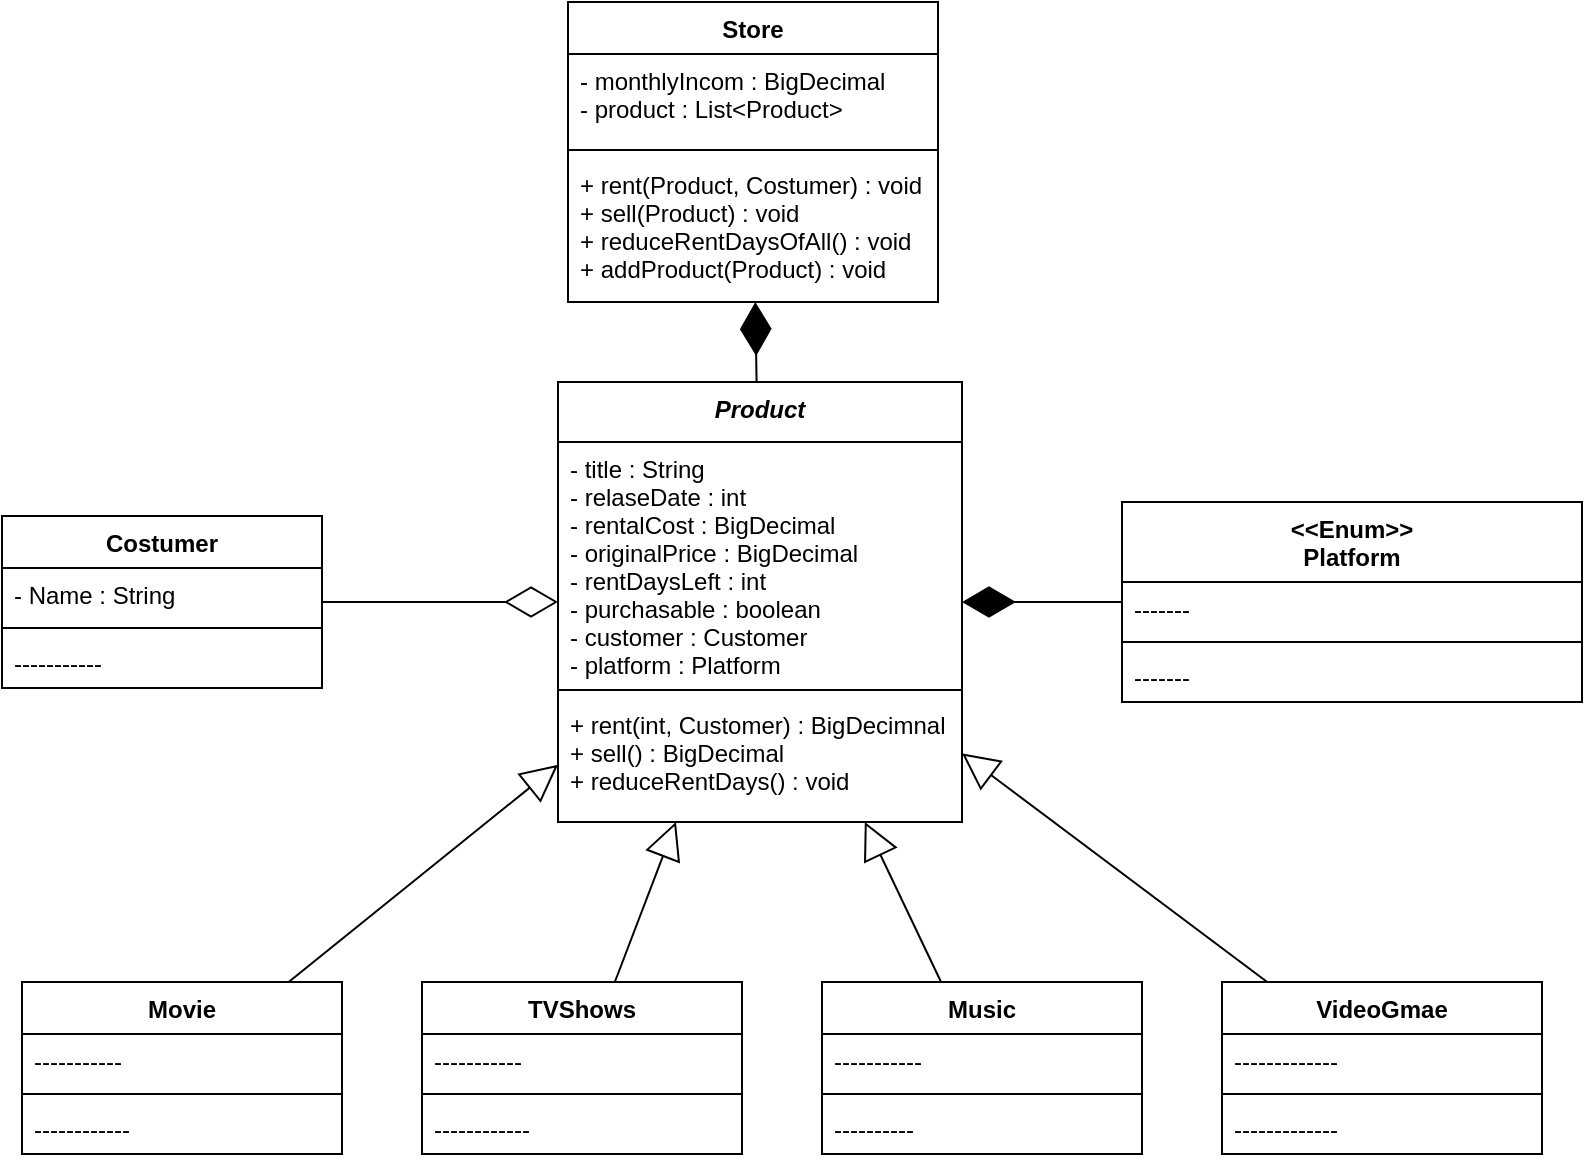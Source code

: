 <mxfile version="17.4.6" type="github">
  <diagram id="VJGHAaBp5tEj5jNFr9uY" name="Page-1">
    <mxGraphModel dx="1350" dy="764" grid="1" gridSize="10" guides="1" tooltips="1" connect="1" arrows="1" fold="1" page="1" pageScale="1" pageWidth="850" pageHeight="1100" math="0" shadow="0">
      <root>
        <mxCell id="0" />
        <mxCell id="1" parent="0" />
        <mxCell id="VvutQgffA3wiXfEy-1R5-1" value="Store" style="swimlane;fontStyle=1;align=center;verticalAlign=top;childLayout=stackLayout;horizontal=1;startSize=26;horizontalStack=0;resizeParent=1;resizeParentMax=0;resizeLast=0;collapsible=1;marginBottom=0;" vertex="1" parent="1">
          <mxGeometry x="333" y="40" width="185" height="150" as="geometry" />
        </mxCell>
        <mxCell id="VvutQgffA3wiXfEy-1R5-2" value="- monthlyIncom : BigDecimal&#xa;- product : List&lt;Product&gt;&#xa;" style="text;strokeColor=none;fillColor=none;align=left;verticalAlign=top;spacingLeft=4;spacingRight=4;overflow=hidden;rotatable=0;points=[[0,0.5],[1,0.5]];portConstraint=eastwest;" vertex="1" parent="VvutQgffA3wiXfEy-1R5-1">
          <mxGeometry y="26" width="185" height="44" as="geometry" />
        </mxCell>
        <mxCell id="VvutQgffA3wiXfEy-1R5-3" value="" style="line;strokeWidth=1;fillColor=none;align=left;verticalAlign=middle;spacingTop=-1;spacingLeft=3;spacingRight=3;rotatable=0;labelPosition=right;points=[];portConstraint=eastwest;" vertex="1" parent="VvutQgffA3wiXfEy-1R5-1">
          <mxGeometry y="70" width="185" height="8" as="geometry" />
        </mxCell>
        <mxCell id="VvutQgffA3wiXfEy-1R5-4" value="+ rent(Product, Costumer) : void&#xa;+ sell(Product) : void&#xa;+ reduceRentDaysOfAll() : void&#xa;+ addProduct(Product) : void&#xa;" style="text;strokeColor=none;fillColor=none;align=left;verticalAlign=top;spacingLeft=4;spacingRight=4;overflow=hidden;rotatable=0;points=[[0,0.5],[1,0.5]];portConstraint=eastwest;" vertex="1" parent="VvutQgffA3wiXfEy-1R5-1">
          <mxGeometry y="78" width="185" height="72" as="geometry" />
        </mxCell>
        <mxCell id="VvutQgffA3wiXfEy-1R5-17" value="Product" style="swimlane;fontStyle=3;align=center;verticalAlign=top;childLayout=stackLayout;horizontal=1;startSize=30;horizontalStack=0;resizeParent=1;resizeParentMax=0;resizeLast=0;collapsible=1;marginBottom=0;" vertex="1" parent="1">
          <mxGeometry x="328" y="230" width="202" height="220" as="geometry" />
        </mxCell>
        <mxCell id="VvutQgffA3wiXfEy-1R5-18" value="- title : String&#xa;- relaseDate : int&#xa;- rentalCost : BigDecimal&#xa;- originalPrice : BigDecimal&#xa;- rentDaysLeft : int&#xa;- purchasable : boolean&#xa;- customer : Customer&#xa;- platform : Platform&#xa;&#xa;" style="text;strokeColor=none;fillColor=none;align=left;verticalAlign=top;spacingLeft=4;spacingRight=4;overflow=hidden;rotatable=0;points=[[0,0.5],[1,0.5]];portConstraint=eastwest;" vertex="1" parent="VvutQgffA3wiXfEy-1R5-17">
          <mxGeometry y="30" width="202" height="120" as="geometry" />
        </mxCell>
        <mxCell id="VvutQgffA3wiXfEy-1R5-19" value="" style="line;strokeWidth=1;fillColor=none;align=left;verticalAlign=middle;spacingTop=-1;spacingLeft=3;spacingRight=3;rotatable=0;labelPosition=right;points=[];portConstraint=eastwest;" vertex="1" parent="VvutQgffA3wiXfEy-1R5-17">
          <mxGeometry y="150" width="202" height="8" as="geometry" />
        </mxCell>
        <mxCell id="VvutQgffA3wiXfEy-1R5-20" value="+ rent(int, Customer) : BigDecimnal&#xa;+ sell() : BigDecimal&#xa;+ reduceRentDays() : void&#xa;" style="text;strokeColor=none;fillColor=none;align=left;verticalAlign=top;spacingLeft=4;spacingRight=4;overflow=hidden;rotatable=0;points=[[0,0.5],[1,0.5]];portConstraint=eastwest;" vertex="1" parent="VvutQgffA3wiXfEy-1R5-17">
          <mxGeometry y="158" width="202" height="62" as="geometry" />
        </mxCell>
        <mxCell id="VvutQgffA3wiXfEy-1R5-22" value="" style="endArrow=diamondThin;endFill=1;endSize=24;html=1;rounded=0;" edge="1" parent="1" source="VvutQgffA3wiXfEy-1R5-17" target="VvutQgffA3wiXfEy-1R5-1">
          <mxGeometry width="160" relative="1" as="geometry">
            <mxPoint x="340" y="300" as="sourcePoint" />
            <mxPoint x="500" y="300" as="targetPoint" />
          </mxGeometry>
        </mxCell>
        <mxCell id="VvutQgffA3wiXfEy-1R5-23" value="Movie" style="swimlane;fontStyle=1;align=center;verticalAlign=top;childLayout=stackLayout;horizontal=1;startSize=26;horizontalStack=0;resizeParent=1;resizeParentMax=0;resizeLast=0;collapsible=1;marginBottom=0;" vertex="1" parent="1">
          <mxGeometry x="60" y="530" width="160" height="86" as="geometry" />
        </mxCell>
        <mxCell id="VvutQgffA3wiXfEy-1R5-24" value="-----------" style="text;strokeColor=none;fillColor=none;align=left;verticalAlign=top;spacingLeft=4;spacingRight=4;overflow=hidden;rotatable=0;points=[[0,0.5],[1,0.5]];portConstraint=eastwest;" vertex="1" parent="VvutQgffA3wiXfEy-1R5-23">
          <mxGeometry y="26" width="160" height="26" as="geometry" />
        </mxCell>
        <mxCell id="VvutQgffA3wiXfEy-1R5-25" value="" style="line;strokeWidth=1;fillColor=none;align=left;verticalAlign=middle;spacingTop=-1;spacingLeft=3;spacingRight=3;rotatable=0;labelPosition=right;points=[];portConstraint=eastwest;" vertex="1" parent="VvutQgffA3wiXfEy-1R5-23">
          <mxGeometry y="52" width="160" height="8" as="geometry" />
        </mxCell>
        <mxCell id="VvutQgffA3wiXfEy-1R5-26" value="------------" style="text;strokeColor=none;fillColor=none;align=left;verticalAlign=top;spacingLeft=4;spacingRight=4;overflow=hidden;rotatable=0;points=[[0,0.5],[1,0.5]];portConstraint=eastwest;" vertex="1" parent="VvutQgffA3wiXfEy-1R5-23">
          <mxGeometry y="60" width="160" height="26" as="geometry" />
        </mxCell>
        <mxCell id="VvutQgffA3wiXfEy-1R5-27" value="TVShows" style="swimlane;fontStyle=1;align=center;verticalAlign=top;childLayout=stackLayout;horizontal=1;startSize=26;horizontalStack=0;resizeParent=1;resizeParentMax=0;resizeLast=0;collapsible=1;marginBottom=0;" vertex="1" parent="1">
          <mxGeometry x="260" y="530" width="160" height="86" as="geometry" />
        </mxCell>
        <mxCell id="VvutQgffA3wiXfEy-1R5-28" value="-----------" style="text;strokeColor=none;fillColor=none;align=left;verticalAlign=top;spacingLeft=4;spacingRight=4;overflow=hidden;rotatable=0;points=[[0,0.5],[1,0.5]];portConstraint=eastwest;" vertex="1" parent="VvutQgffA3wiXfEy-1R5-27">
          <mxGeometry y="26" width="160" height="26" as="geometry" />
        </mxCell>
        <mxCell id="VvutQgffA3wiXfEy-1R5-29" value="" style="line;strokeWidth=1;fillColor=none;align=left;verticalAlign=middle;spacingTop=-1;spacingLeft=3;spacingRight=3;rotatable=0;labelPosition=right;points=[];portConstraint=eastwest;" vertex="1" parent="VvutQgffA3wiXfEy-1R5-27">
          <mxGeometry y="52" width="160" height="8" as="geometry" />
        </mxCell>
        <mxCell id="VvutQgffA3wiXfEy-1R5-30" value="------------" style="text;strokeColor=none;fillColor=none;align=left;verticalAlign=top;spacingLeft=4;spacingRight=4;overflow=hidden;rotatable=0;points=[[0,0.5],[1,0.5]];portConstraint=eastwest;" vertex="1" parent="VvutQgffA3wiXfEy-1R5-27">
          <mxGeometry y="60" width="160" height="26" as="geometry" />
        </mxCell>
        <mxCell id="VvutQgffA3wiXfEy-1R5-31" value="Music" style="swimlane;fontStyle=1;align=center;verticalAlign=top;childLayout=stackLayout;horizontal=1;startSize=26;horizontalStack=0;resizeParent=1;resizeParentMax=0;resizeLast=0;collapsible=1;marginBottom=0;" vertex="1" parent="1">
          <mxGeometry x="460" y="530" width="160" height="86" as="geometry" />
        </mxCell>
        <mxCell id="VvutQgffA3wiXfEy-1R5-32" value="-----------" style="text;strokeColor=none;fillColor=none;align=left;verticalAlign=top;spacingLeft=4;spacingRight=4;overflow=hidden;rotatable=0;points=[[0,0.5],[1,0.5]];portConstraint=eastwest;" vertex="1" parent="VvutQgffA3wiXfEy-1R5-31">
          <mxGeometry y="26" width="160" height="26" as="geometry" />
        </mxCell>
        <mxCell id="VvutQgffA3wiXfEy-1R5-33" value="" style="line;strokeWidth=1;fillColor=none;align=left;verticalAlign=middle;spacingTop=-1;spacingLeft=3;spacingRight=3;rotatable=0;labelPosition=right;points=[];portConstraint=eastwest;" vertex="1" parent="VvutQgffA3wiXfEy-1R5-31">
          <mxGeometry y="52" width="160" height="8" as="geometry" />
        </mxCell>
        <mxCell id="VvutQgffA3wiXfEy-1R5-34" value="----------" style="text;strokeColor=none;fillColor=none;align=left;verticalAlign=top;spacingLeft=4;spacingRight=4;overflow=hidden;rotatable=0;points=[[0,0.5],[1,0.5]];portConstraint=eastwest;" vertex="1" parent="VvutQgffA3wiXfEy-1R5-31">
          <mxGeometry y="60" width="160" height="26" as="geometry" />
        </mxCell>
        <mxCell id="VvutQgffA3wiXfEy-1R5-35" value="VideoGmae" style="swimlane;fontStyle=1;align=center;verticalAlign=top;childLayout=stackLayout;horizontal=1;startSize=26;horizontalStack=0;resizeParent=1;resizeParentMax=0;resizeLast=0;collapsible=1;marginBottom=0;" vertex="1" parent="1">
          <mxGeometry x="660" y="530" width="160" height="86" as="geometry" />
        </mxCell>
        <mxCell id="VvutQgffA3wiXfEy-1R5-36" value="-------------" style="text;strokeColor=none;fillColor=none;align=left;verticalAlign=top;spacingLeft=4;spacingRight=4;overflow=hidden;rotatable=0;points=[[0,0.5],[1,0.5]];portConstraint=eastwest;" vertex="1" parent="VvutQgffA3wiXfEy-1R5-35">
          <mxGeometry y="26" width="160" height="26" as="geometry" />
        </mxCell>
        <mxCell id="VvutQgffA3wiXfEy-1R5-37" value="" style="line;strokeWidth=1;fillColor=none;align=left;verticalAlign=middle;spacingTop=-1;spacingLeft=3;spacingRight=3;rotatable=0;labelPosition=right;points=[];portConstraint=eastwest;" vertex="1" parent="VvutQgffA3wiXfEy-1R5-35">
          <mxGeometry y="52" width="160" height="8" as="geometry" />
        </mxCell>
        <mxCell id="VvutQgffA3wiXfEy-1R5-38" value="-------------" style="text;strokeColor=none;fillColor=none;align=left;verticalAlign=top;spacingLeft=4;spacingRight=4;overflow=hidden;rotatable=0;points=[[0,0.5],[1,0.5]];portConstraint=eastwest;" vertex="1" parent="VvutQgffA3wiXfEy-1R5-35">
          <mxGeometry y="60" width="160" height="26" as="geometry" />
        </mxCell>
        <mxCell id="VvutQgffA3wiXfEy-1R5-39" value="Costumer" style="swimlane;fontStyle=1;align=center;verticalAlign=top;childLayout=stackLayout;horizontal=1;startSize=26;horizontalStack=0;resizeParent=1;resizeParentMax=0;resizeLast=0;collapsible=1;marginBottom=0;" vertex="1" parent="1">
          <mxGeometry x="50" y="297" width="160" height="86" as="geometry" />
        </mxCell>
        <mxCell id="VvutQgffA3wiXfEy-1R5-40" value="- Name : String" style="text;strokeColor=none;fillColor=none;align=left;verticalAlign=top;spacingLeft=4;spacingRight=4;overflow=hidden;rotatable=0;points=[[0,0.5],[1,0.5]];portConstraint=eastwest;" vertex="1" parent="VvutQgffA3wiXfEy-1R5-39">
          <mxGeometry y="26" width="160" height="26" as="geometry" />
        </mxCell>
        <mxCell id="VvutQgffA3wiXfEy-1R5-41" value="" style="line;strokeWidth=1;fillColor=none;align=left;verticalAlign=middle;spacingTop=-1;spacingLeft=3;spacingRight=3;rotatable=0;labelPosition=right;points=[];portConstraint=eastwest;" vertex="1" parent="VvutQgffA3wiXfEy-1R5-39">
          <mxGeometry y="52" width="160" height="8" as="geometry" />
        </mxCell>
        <mxCell id="VvutQgffA3wiXfEy-1R5-42" value="-----------" style="text;strokeColor=none;fillColor=none;align=left;verticalAlign=top;spacingLeft=4;spacingRight=4;overflow=hidden;rotatable=0;points=[[0,0.5],[1,0.5]];portConstraint=eastwest;" vertex="1" parent="VvutQgffA3wiXfEy-1R5-39">
          <mxGeometry y="60" width="160" height="26" as="geometry" />
        </mxCell>
        <mxCell id="VvutQgffA3wiXfEy-1R5-43" value="" style="endArrow=diamondThin;endFill=0;endSize=24;html=1;rounded=0;" edge="1" parent="1" source="VvutQgffA3wiXfEy-1R5-39" target="VvutQgffA3wiXfEy-1R5-17">
          <mxGeometry width="160" relative="1" as="geometry">
            <mxPoint x="340" y="300" as="sourcePoint" />
            <mxPoint x="290" y="390" as="targetPoint" />
          </mxGeometry>
        </mxCell>
        <mxCell id="VvutQgffA3wiXfEy-1R5-44" value="&lt;&lt;Enum&gt;&gt;&#xa;Platform&#xa;" style="swimlane;fontStyle=1;align=center;verticalAlign=top;childLayout=stackLayout;horizontal=1;startSize=40;horizontalStack=0;resizeParent=1;resizeParentMax=0;resizeLast=0;collapsible=1;marginBottom=0;" vertex="1" parent="1">
          <mxGeometry x="610" y="290" width="230" height="100" as="geometry" />
        </mxCell>
        <mxCell id="VvutQgffA3wiXfEy-1R5-45" value="-------" style="text;strokeColor=none;fillColor=none;align=left;verticalAlign=top;spacingLeft=4;spacingRight=4;overflow=hidden;rotatable=0;points=[[0,0.5],[1,0.5]];portConstraint=eastwest;" vertex="1" parent="VvutQgffA3wiXfEy-1R5-44">
          <mxGeometry y="40" width="230" height="26" as="geometry" />
        </mxCell>
        <mxCell id="VvutQgffA3wiXfEy-1R5-46" value="" style="line;strokeWidth=1;fillColor=none;align=left;verticalAlign=middle;spacingTop=-1;spacingLeft=3;spacingRight=3;rotatable=0;labelPosition=right;points=[];portConstraint=eastwest;" vertex="1" parent="VvutQgffA3wiXfEy-1R5-44">
          <mxGeometry y="66" width="230" height="8" as="geometry" />
        </mxCell>
        <mxCell id="VvutQgffA3wiXfEy-1R5-47" value="-------" style="text;strokeColor=none;fillColor=none;align=left;verticalAlign=top;spacingLeft=4;spacingRight=4;overflow=hidden;rotatable=0;points=[[0,0.5],[1,0.5]];portConstraint=eastwest;" vertex="1" parent="VvutQgffA3wiXfEy-1R5-44">
          <mxGeometry y="74" width="230" height="26" as="geometry" />
        </mxCell>
        <mxCell id="VvutQgffA3wiXfEy-1R5-48" value="" style="endArrow=block;endSize=16;endFill=0;html=1;rounded=0;" edge="1" parent="1" source="VvutQgffA3wiXfEy-1R5-23" target="VvutQgffA3wiXfEy-1R5-17">
          <mxGeometry width="160" relative="1" as="geometry">
            <mxPoint x="140" y="400" as="sourcePoint" />
            <mxPoint x="300" y="400" as="targetPoint" />
          </mxGeometry>
        </mxCell>
        <mxCell id="VvutQgffA3wiXfEy-1R5-49" value="" style="endArrow=block;endSize=16;endFill=0;html=1;rounded=0;" edge="1" parent="1" source="VvutQgffA3wiXfEy-1R5-27" target="VvutQgffA3wiXfEy-1R5-17">
          <mxGeometry width="160" relative="1" as="geometry">
            <mxPoint x="570" y="370" as="sourcePoint" />
            <mxPoint x="730" y="370" as="targetPoint" />
          </mxGeometry>
        </mxCell>
        <mxCell id="VvutQgffA3wiXfEy-1R5-50" value="" style="endArrow=block;endSize=16;endFill=0;html=1;rounded=0;" edge="1" parent="1" source="VvutQgffA3wiXfEy-1R5-31" target="VvutQgffA3wiXfEy-1R5-17">
          <mxGeometry width="160" relative="1" as="geometry">
            <mxPoint x="640" y="420" as="sourcePoint" />
            <mxPoint x="800" y="420" as="targetPoint" />
          </mxGeometry>
        </mxCell>
        <mxCell id="VvutQgffA3wiXfEy-1R5-51" value="" style="endArrow=block;endSize=16;endFill=0;html=1;rounded=0;" edge="1" parent="1" source="VvutQgffA3wiXfEy-1R5-35" target="VvutQgffA3wiXfEy-1R5-17">
          <mxGeometry width="160" relative="1" as="geometry">
            <mxPoint x="610" y="384" as="sourcePoint" />
            <mxPoint x="770" y="384" as="targetPoint" />
          </mxGeometry>
        </mxCell>
        <mxCell id="VvutQgffA3wiXfEy-1R5-54" value="" style="endArrow=diamondThin;endFill=1;endSize=24;html=1;rounded=0;" edge="1" parent="1" source="VvutQgffA3wiXfEy-1R5-44" target="VvutQgffA3wiXfEy-1R5-17">
          <mxGeometry width="160" relative="1" as="geometry">
            <mxPoint x="523" y="160" as="sourcePoint" />
            <mxPoint x="683" y="160" as="targetPoint" />
          </mxGeometry>
        </mxCell>
      </root>
    </mxGraphModel>
  </diagram>
</mxfile>
